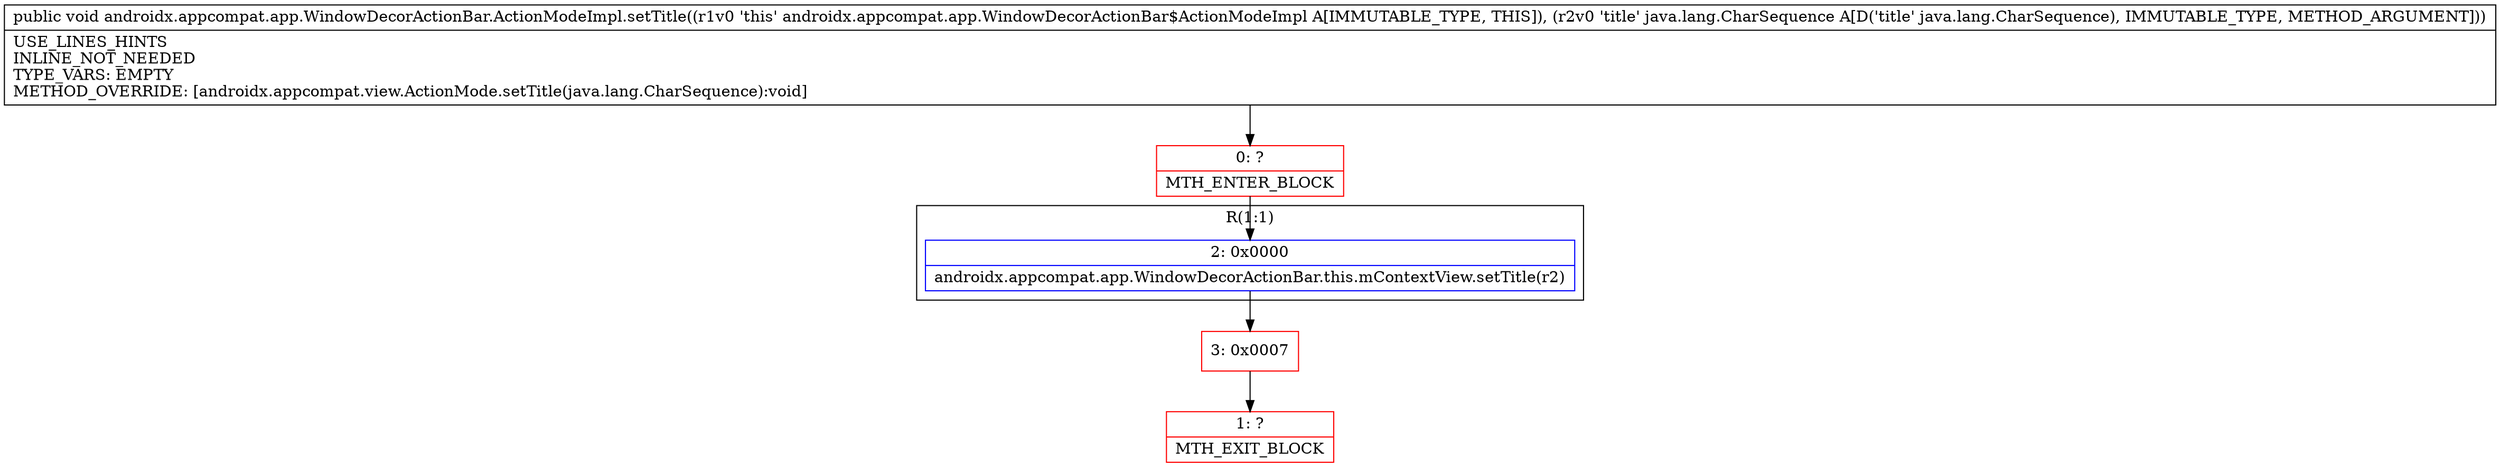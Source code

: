 digraph "CFG forandroidx.appcompat.app.WindowDecorActionBar.ActionModeImpl.setTitle(Ljava\/lang\/CharSequence;)V" {
subgraph cluster_Region_87865344 {
label = "R(1:1)";
node [shape=record,color=blue];
Node_2 [shape=record,label="{2\:\ 0x0000|androidx.appcompat.app.WindowDecorActionBar.this.mContextView.setTitle(r2)\l}"];
}
Node_0 [shape=record,color=red,label="{0\:\ ?|MTH_ENTER_BLOCK\l}"];
Node_3 [shape=record,color=red,label="{3\:\ 0x0007}"];
Node_1 [shape=record,color=red,label="{1\:\ ?|MTH_EXIT_BLOCK\l}"];
MethodNode[shape=record,label="{public void androidx.appcompat.app.WindowDecorActionBar.ActionModeImpl.setTitle((r1v0 'this' androidx.appcompat.app.WindowDecorActionBar$ActionModeImpl A[IMMUTABLE_TYPE, THIS]), (r2v0 'title' java.lang.CharSequence A[D('title' java.lang.CharSequence), IMMUTABLE_TYPE, METHOD_ARGUMENT]))  | USE_LINES_HINTS\lINLINE_NOT_NEEDED\lTYPE_VARS: EMPTY\lMETHOD_OVERRIDE: [androidx.appcompat.view.ActionMode.setTitle(java.lang.CharSequence):void]\l}"];
MethodNode -> Node_0;Node_2 -> Node_3;
Node_0 -> Node_2;
Node_3 -> Node_1;
}

